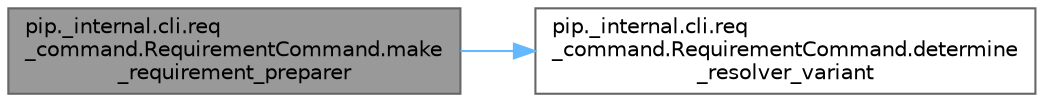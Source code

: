 digraph "pip._internal.cli.req_command.RequirementCommand.make_requirement_preparer"
{
 // LATEX_PDF_SIZE
  bgcolor="transparent";
  edge [fontname=Helvetica,fontsize=10,labelfontname=Helvetica,labelfontsize=10];
  node [fontname=Helvetica,fontsize=10,shape=box,height=0.2,width=0.4];
  rankdir="LR";
  Node1 [id="Node000001",label="pip._internal.cli.req\l_command.RequirementCommand.make\l_requirement_preparer",height=0.2,width=0.4,color="gray40", fillcolor="grey60", style="filled", fontcolor="black",tooltip=" "];
  Node1 -> Node2 [id="edge1_Node000001_Node000002",color="steelblue1",style="solid",tooltip=" "];
  Node2 [id="Node000002",label="pip._internal.cli.req\l_command.RequirementCommand.determine\l_resolver_variant",height=0.2,width=0.4,color="grey40", fillcolor="white", style="filled",URL="$classpip_1_1__internal_1_1cli_1_1req__command_1_1_requirement_command.html#a75339aaf17acf8564c926f7484507a74",tooltip=" "];
}
